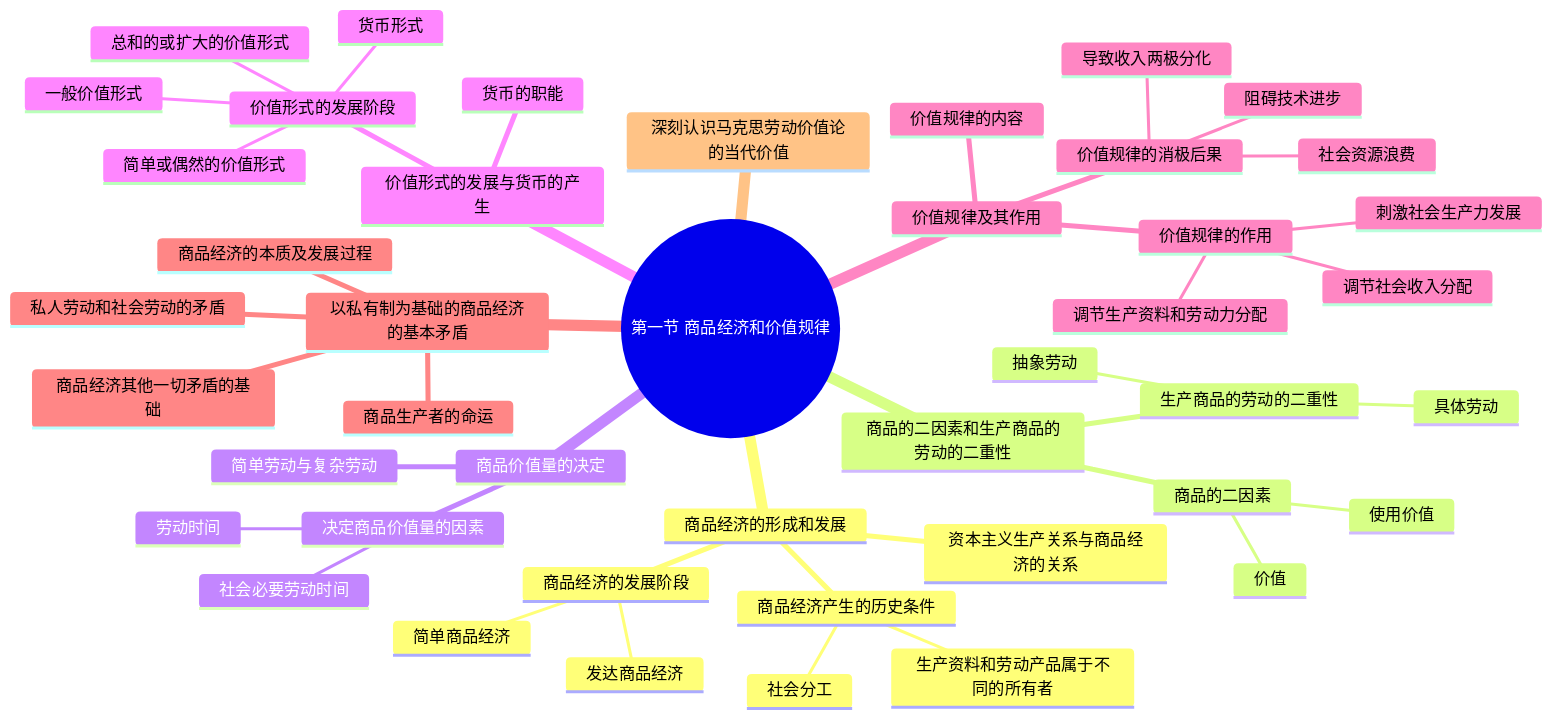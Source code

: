 mindmap
  root((第一节 商品经济和价值规律))
    商品经济的形成和发展
      资本主义生产关系与商品经济的关系
      商品经济的发展阶段
        简单商品经济
        发达商品经济
      商品经济产生的历史条件
        社会分工
        生产资料和劳动产品属于不同的所有者
    商品的二因素和生产商品的劳动的二重性
      商品的二因素
        使用价值
        价值
      生产商品的劳动的二重性
        具体劳动
        抽象劳动
    商品价值量的决定
      决定商品价值量的因素
        劳动时间
        社会必要劳动时间
      简单劳动与复杂劳动
    价值形式的发展与货币的产生
      价值形式的发展阶段
        简单或偶然的价值形式
        总和的或扩大的价值形式
        一般价值形式
        货币形式
      货币的职能
    价值规律及其作用
      价值规律的内容
      价值规律的作用
        调节生产资料和劳动力分配
        刺激社会生产力发展
        调节社会收入分配
      价值规律的消极后果
        社会资源浪费
        阻碍技术进步
        导致收入两极分化
    以私有制为基础的商品经济的基本矛盾
      私人劳动和社会劳动的矛盾
      商品经济的本质及发展过程
      商品经济其他一切矛盾的基础
      商品生产者的命运
    深刻认识马克思劳动价值论的当代价值